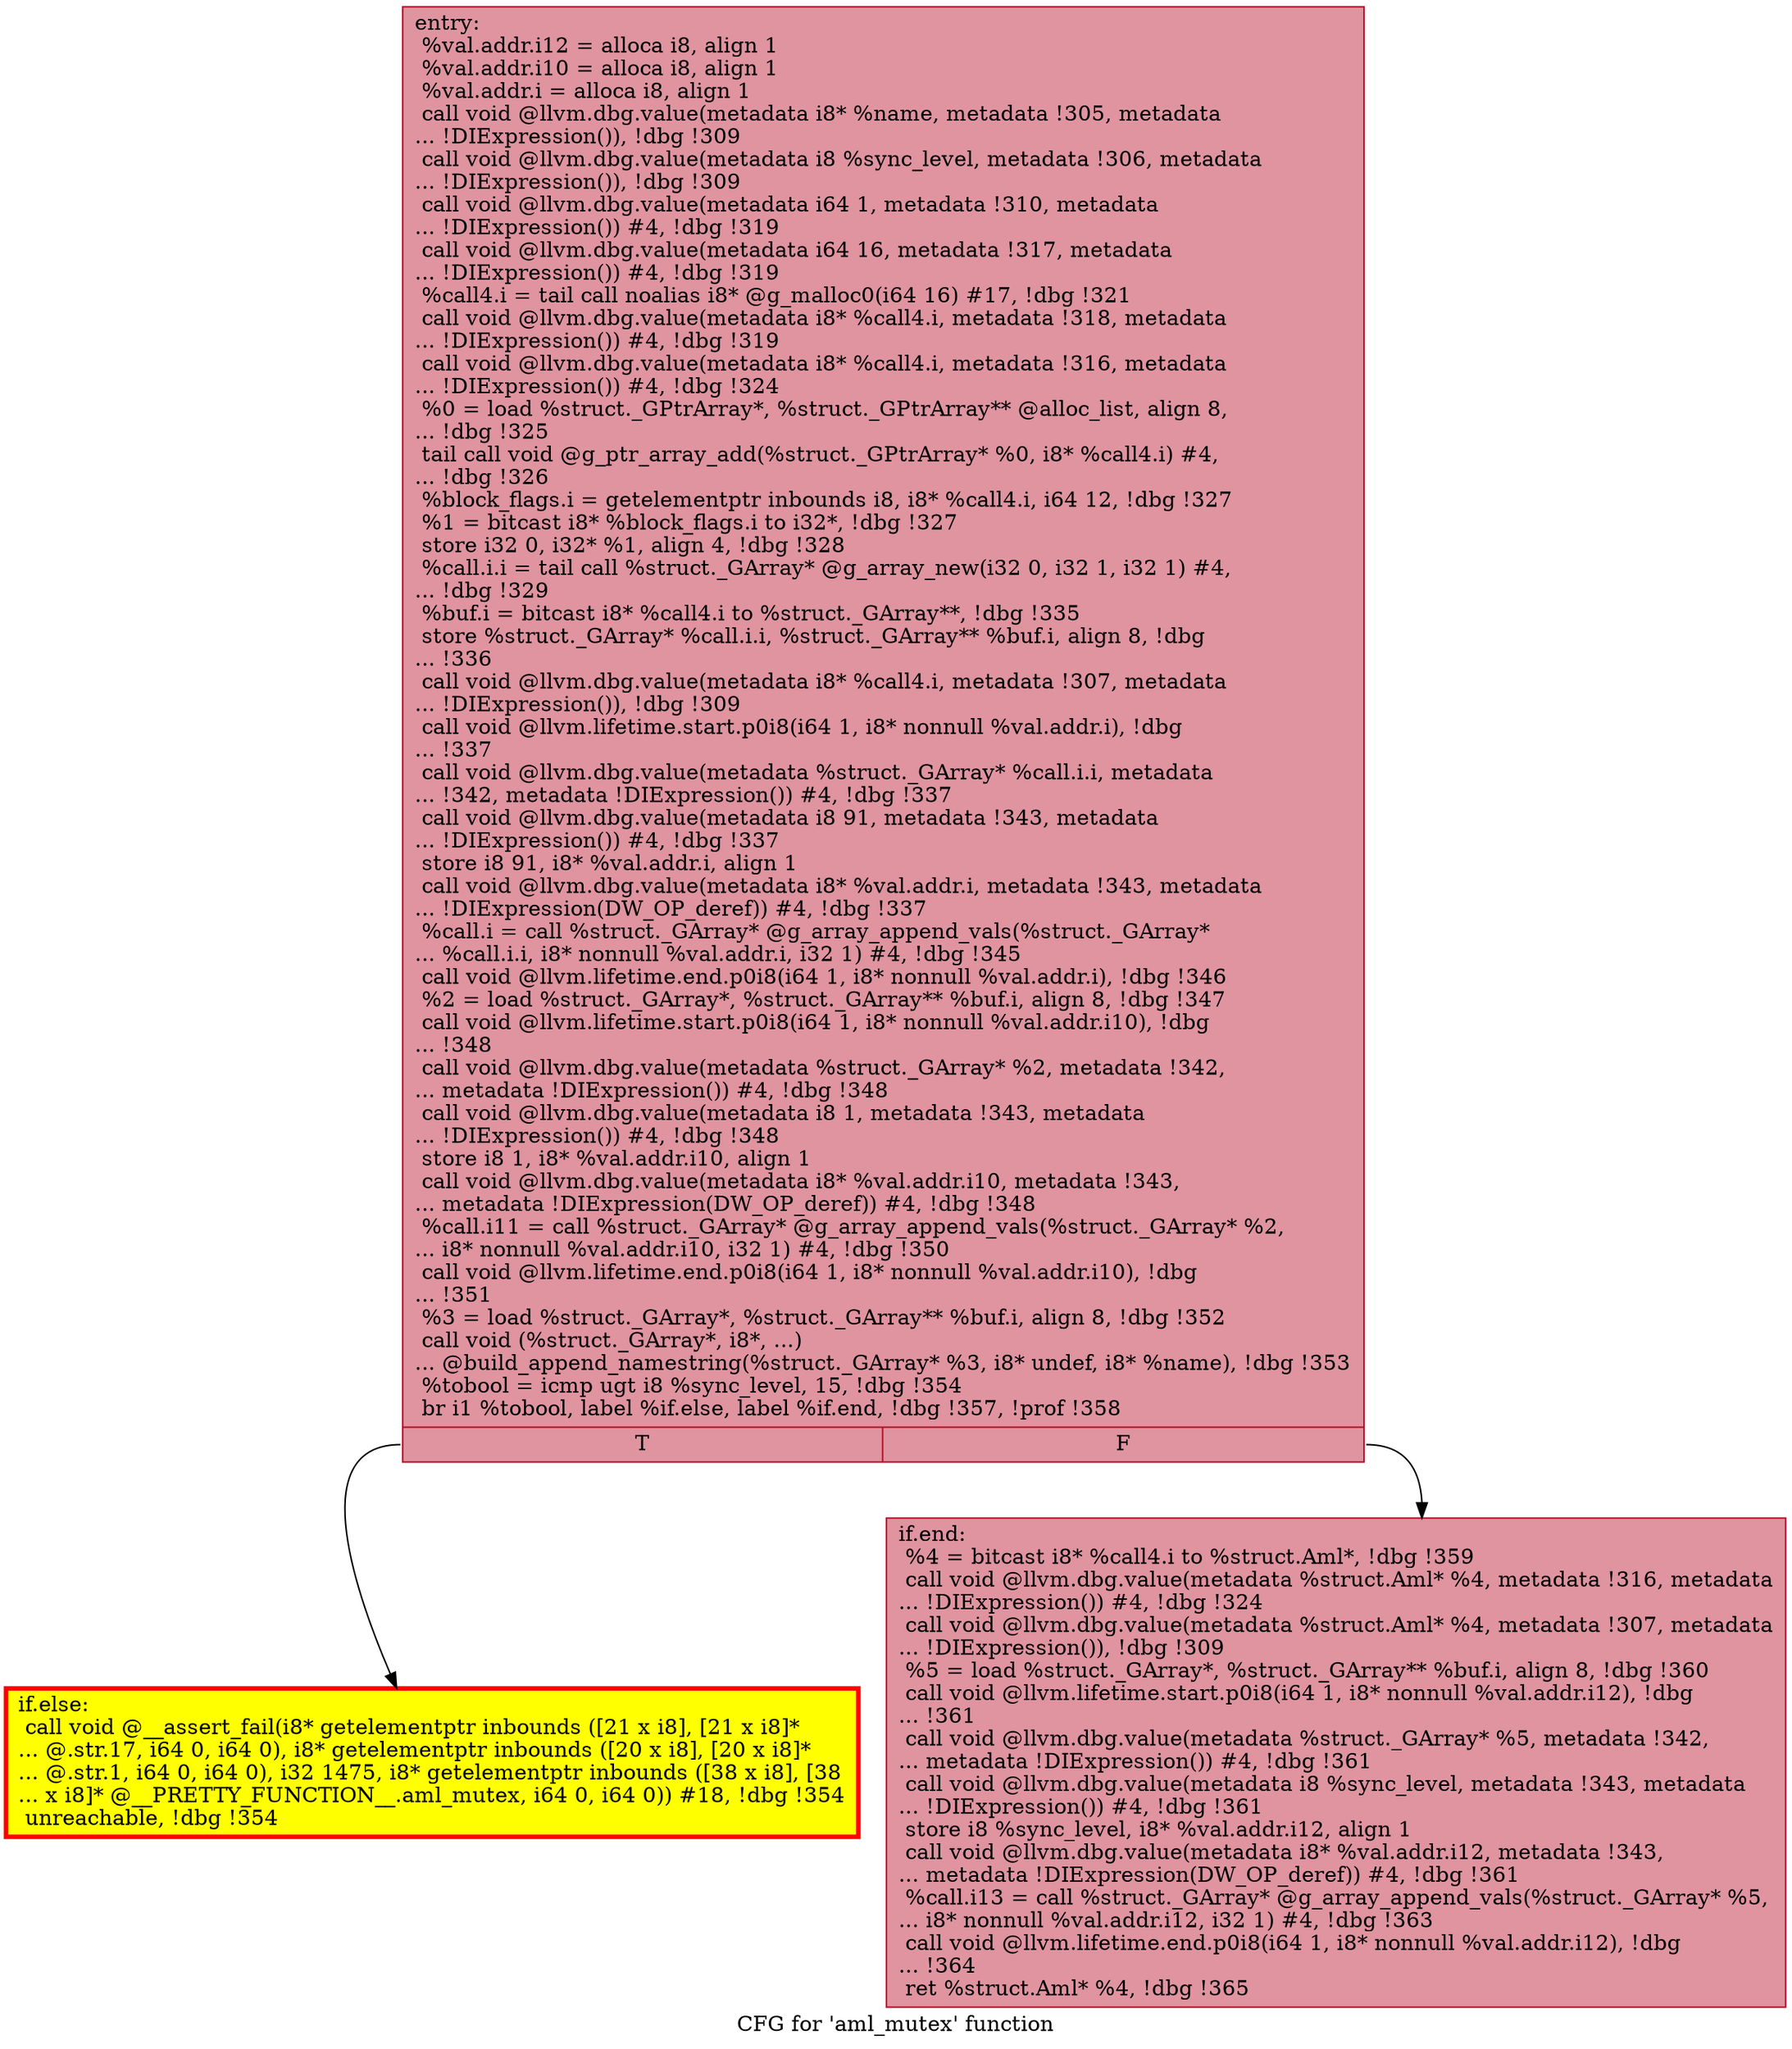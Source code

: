 digraph "CFG for 'aml_mutex' function" {
	label="CFG for 'aml_mutex' function";

	Node0x559ed8e7fe30 [shape=record,color="#b70d28ff", style=filled, fillcolor="#b70d2870",label="{entry:\l  %val.addr.i12 = alloca i8, align 1\l  %val.addr.i10 = alloca i8, align 1\l  %val.addr.i = alloca i8, align 1\l  call void @llvm.dbg.value(metadata i8* %name, metadata !305, metadata\l... !DIExpression()), !dbg !309\l  call void @llvm.dbg.value(metadata i8 %sync_level, metadata !306, metadata\l... !DIExpression()), !dbg !309\l  call void @llvm.dbg.value(metadata i64 1, metadata !310, metadata\l... !DIExpression()) #4, !dbg !319\l  call void @llvm.dbg.value(metadata i64 16, metadata !317, metadata\l... !DIExpression()) #4, !dbg !319\l  %call4.i = tail call noalias i8* @g_malloc0(i64 16) #17, !dbg !321\l  call void @llvm.dbg.value(metadata i8* %call4.i, metadata !318, metadata\l... !DIExpression()) #4, !dbg !319\l  call void @llvm.dbg.value(metadata i8* %call4.i, metadata !316, metadata\l... !DIExpression()) #4, !dbg !324\l  %0 = load %struct._GPtrArray*, %struct._GPtrArray** @alloc_list, align 8,\l... !dbg !325\l  tail call void @g_ptr_array_add(%struct._GPtrArray* %0, i8* %call4.i) #4,\l... !dbg !326\l  %block_flags.i = getelementptr inbounds i8, i8* %call4.i, i64 12, !dbg !327\l  %1 = bitcast i8* %block_flags.i to i32*, !dbg !327\l  store i32 0, i32* %1, align 4, !dbg !328\l  %call.i.i = tail call %struct._GArray* @g_array_new(i32 0, i32 1, i32 1) #4,\l... !dbg !329\l  %buf.i = bitcast i8* %call4.i to %struct._GArray**, !dbg !335\l  store %struct._GArray* %call.i.i, %struct._GArray** %buf.i, align 8, !dbg\l... !336\l  call void @llvm.dbg.value(metadata i8* %call4.i, metadata !307, metadata\l... !DIExpression()), !dbg !309\l  call void @llvm.lifetime.start.p0i8(i64 1, i8* nonnull %val.addr.i), !dbg\l... !337\l  call void @llvm.dbg.value(metadata %struct._GArray* %call.i.i, metadata\l... !342, metadata !DIExpression()) #4, !dbg !337\l  call void @llvm.dbg.value(metadata i8 91, metadata !343, metadata\l... !DIExpression()) #4, !dbg !337\l  store i8 91, i8* %val.addr.i, align 1\l  call void @llvm.dbg.value(metadata i8* %val.addr.i, metadata !343, metadata\l... !DIExpression(DW_OP_deref)) #4, !dbg !337\l  %call.i = call %struct._GArray* @g_array_append_vals(%struct._GArray*\l... %call.i.i, i8* nonnull %val.addr.i, i32 1) #4, !dbg !345\l  call void @llvm.lifetime.end.p0i8(i64 1, i8* nonnull %val.addr.i), !dbg !346\l  %2 = load %struct._GArray*, %struct._GArray** %buf.i, align 8, !dbg !347\l  call void @llvm.lifetime.start.p0i8(i64 1, i8* nonnull %val.addr.i10), !dbg\l... !348\l  call void @llvm.dbg.value(metadata %struct._GArray* %2, metadata !342,\l... metadata !DIExpression()) #4, !dbg !348\l  call void @llvm.dbg.value(metadata i8 1, metadata !343, metadata\l... !DIExpression()) #4, !dbg !348\l  store i8 1, i8* %val.addr.i10, align 1\l  call void @llvm.dbg.value(metadata i8* %val.addr.i10, metadata !343,\l... metadata !DIExpression(DW_OP_deref)) #4, !dbg !348\l  %call.i11 = call %struct._GArray* @g_array_append_vals(%struct._GArray* %2,\l... i8* nonnull %val.addr.i10, i32 1) #4, !dbg !350\l  call void @llvm.lifetime.end.p0i8(i64 1, i8* nonnull %val.addr.i10), !dbg\l... !351\l  %3 = load %struct._GArray*, %struct._GArray** %buf.i, align 8, !dbg !352\l  call void (%struct._GArray*, i8*, ...)\l... @build_append_namestring(%struct._GArray* %3, i8* undef, i8* %name), !dbg !353\l  %tobool = icmp ugt i8 %sync_level, 15, !dbg !354\l  br i1 %tobool, label %if.else, label %if.end, !dbg !357, !prof !358\l|{<s0>T|<s1>F}}"];
	Node0x559ed8e7fe30:s0 -> Node0x559ed8e83260;
	Node0x559ed8e7fe30:s1 -> Node0x559ed8e831f0;
	Node0x559ed8e83260 [shape=record,penwidth=3.0, style="filled", color="red", fillcolor="yellow",label="{if.else:                                          \l  call void @__assert_fail(i8* getelementptr inbounds ([21 x i8], [21 x i8]*\l... @.str.17, i64 0, i64 0), i8* getelementptr inbounds ([20 x i8], [20 x i8]*\l... @.str.1, i64 0, i64 0), i32 1475, i8* getelementptr inbounds ([38 x i8], [38\l... x i8]* @__PRETTY_FUNCTION__.aml_mutex, i64 0, i64 0)) #18, !dbg !354\l  unreachable, !dbg !354\l}"];
	Node0x559ed8e831f0 [shape=record,color="#b70d28ff", style=filled, fillcolor="#b70d2870",label="{if.end:                                           \l  %4 = bitcast i8* %call4.i to %struct.Aml*, !dbg !359\l  call void @llvm.dbg.value(metadata %struct.Aml* %4, metadata !316, metadata\l... !DIExpression()) #4, !dbg !324\l  call void @llvm.dbg.value(metadata %struct.Aml* %4, metadata !307, metadata\l... !DIExpression()), !dbg !309\l  %5 = load %struct._GArray*, %struct._GArray** %buf.i, align 8, !dbg !360\l  call void @llvm.lifetime.start.p0i8(i64 1, i8* nonnull %val.addr.i12), !dbg\l... !361\l  call void @llvm.dbg.value(metadata %struct._GArray* %5, metadata !342,\l... metadata !DIExpression()) #4, !dbg !361\l  call void @llvm.dbg.value(metadata i8 %sync_level, metadata !343, metadata\l... !DIExpression()) #4, !dbg !361\l  store i8 %sync_level, i8* %val.addr.i12, align 1\l  call void @llvm.dbg.value(metadata i8* %val.addr.i12, metadata !343,\l... metadata !DIExpression(DW_OP_deref)) #4, !dbg !361\l  %call.i13 = call %struct._GArray* @g_array_append_vals(%struct._GArray* %5,\l... i8* nonnull %val.addr.i12, i32 1) #4, !dbg !363\l  call void @llvm.lifetime.end.p0i8(i64 1, i8* nonnull %val.addr.i12), !dbg\l... !364\l  ret %struct.Aml* %4, !dbg !365\l}"];
}
